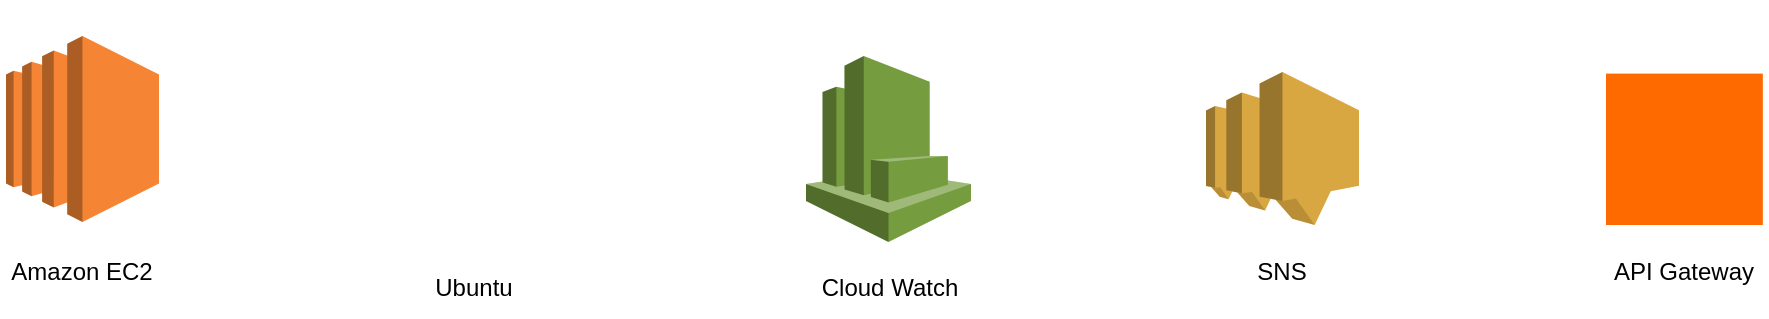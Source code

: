 <mxfile version="27.0.3">
  <diagram name="Página-1" id="P9_ieig0CdfyJ8tZfkjR">
    <mxGraphModel dx="1524" dy="1442" grid="1" gridSize="10" guides="1" tooltips="1" connect="1" arrows="1" fold="1" page="1" pageScale="1" pageWidth="1169" pageHeight="827" math="0" shadow="0">
      <root>
        <mxCell id="0" />
        <mxCell id="1" parent="0" />
        <mxCell id="6J2_1xlhsaQaQIbz8ToR-1" value="" style="outlineConnect=0;dashed=0;verticalLabelPosition=bottom;verticalAlign=top;align=center;html=1;shape=mxgraph.aws3.ec2;fillColor=#F58534;gradientColor=none;" vertex="1" parent="1">
          <mxGeometry x="130" y="130" width="76.5" height="93" as="geometry" />
        </mxCell>
        <mxCell id="6J2_1xlhsaQaQIbz8ToR-2" value="" style="shape=image;html=1;verticalAlign=top;verticalLabelPosition=bottom;labelBackgroundColor=#ffffff;imageAspect=0;aspect=fixed;image=https://cdn1.iconfinder.com/data/icons/operating-system-flat-1/30/ubuntu-128.png" vertex="1" parent="1">
          <mxGeometry x="300" y="112.5" width="128" height="128" as="geometry" />
        </mxCell>
        <mxCell id="6J2_1xlhsaQaQIbz8ToR-3" value="" style="outlineConnect=0;dashed=0;verticalLabelPosition=bottom;verticalAlign=top;align=center;html=1;shape=mxgraph.aws3.cloudwatch;fillColor=#759C3E;gradientColor=none;" vertex="1" parent="1">
          <mxGeometry x="530" y="140" width="82.5" height="93" as="geometry" />
        </mxCell>
        <mxCell id="6J2_1xlhsaQaQIbz8ToR-4" value="" style="outlineConnect=0;dashed=0;verticalLabelPosition=bottom;verticalAlign=top;align=center;html=1;shape=mxgraph.aws3.sns;fillColor=#D9A741;gradientColor=none;" vertex="1" parent="1">
          <mxGeometry x="730" y="148" width="76.5" height="76.5" as="geometry" />
        </mxCell>
        <mxCell id="6J2_1xlhsaQaQIbz8ToR-5" value="" style="points=[];aspect=fixed;html=1;align=center;shadow=0;dashed=0;fillColor=#FF6A00;strokeColor=none;shape=mxgraph.alibaba_cloud.apigateway;" vertex="1" parent="1">
          <mxGeometry x="930" y="148.8" width="78.42" height="75.7" as="geometry" />
        </mxCell>
        <mxCell id="6J2_1xlhsaQaQIbz8ToR-6" value="Amazon EC2" style="text;html=1;align=center;verticalAlign=middle;whiteSpace=wrap;rounded=0;" vertex="1" parent="1">
          <mxGeometry x="127.25" y="233" width="82" height="30" as="geometry" />
        </mxCell>
        <mxCell id="6J2_1xlhsaQaQIbz8ToR-7" value=" Ubuntu" style="text;html=1;align=center;verticalAlign=middle;whiteSpace=wrap;rounded=0;" vertex="1" parent="1">
          <mxGeometry x="323" y="240.5" width="82" height="30" as="geometry" />
        </mxCell>
        <mxCell id="6J2_1xlhsaQaQIbz8ToR-8" value="Cloud Watch" style="text;html=1;align=center;verticalAlign=middle;whiteSpace=wrap;rounded=0;" vertex="1" parent="1">
          <mxGeometry x="530.5" y="240.5" width="82" height="30" as="geometry" />
        </mxCell>
        <mxCell id="6J2_1xlhsaQaQIbz8ToR-9" value="SNS" style="text;html=1;align=center;verticalAlign=middle;whiteSpace=wrap;rounded=0;" vertex="1" parent="1">
          <mxGeometry x="727.25" y="233" width="82" height="30" as="geometry" />
        </mxCell>
        <mxCell id="6J2_1xlhsaQaQIbz8ToR-10" value="API Gateway" style="text;html=1;align=center;verticalAlign=middle;whiteSpace=wrap;rounded=0;" vertex="1" parent="1">
          <mxGeometry x="928.21" y="233" width="82" height="30" as="geometry" />
        </mxCell>
      </root>
    </mxGraphModel>
  </diagram>
</mxfile>
